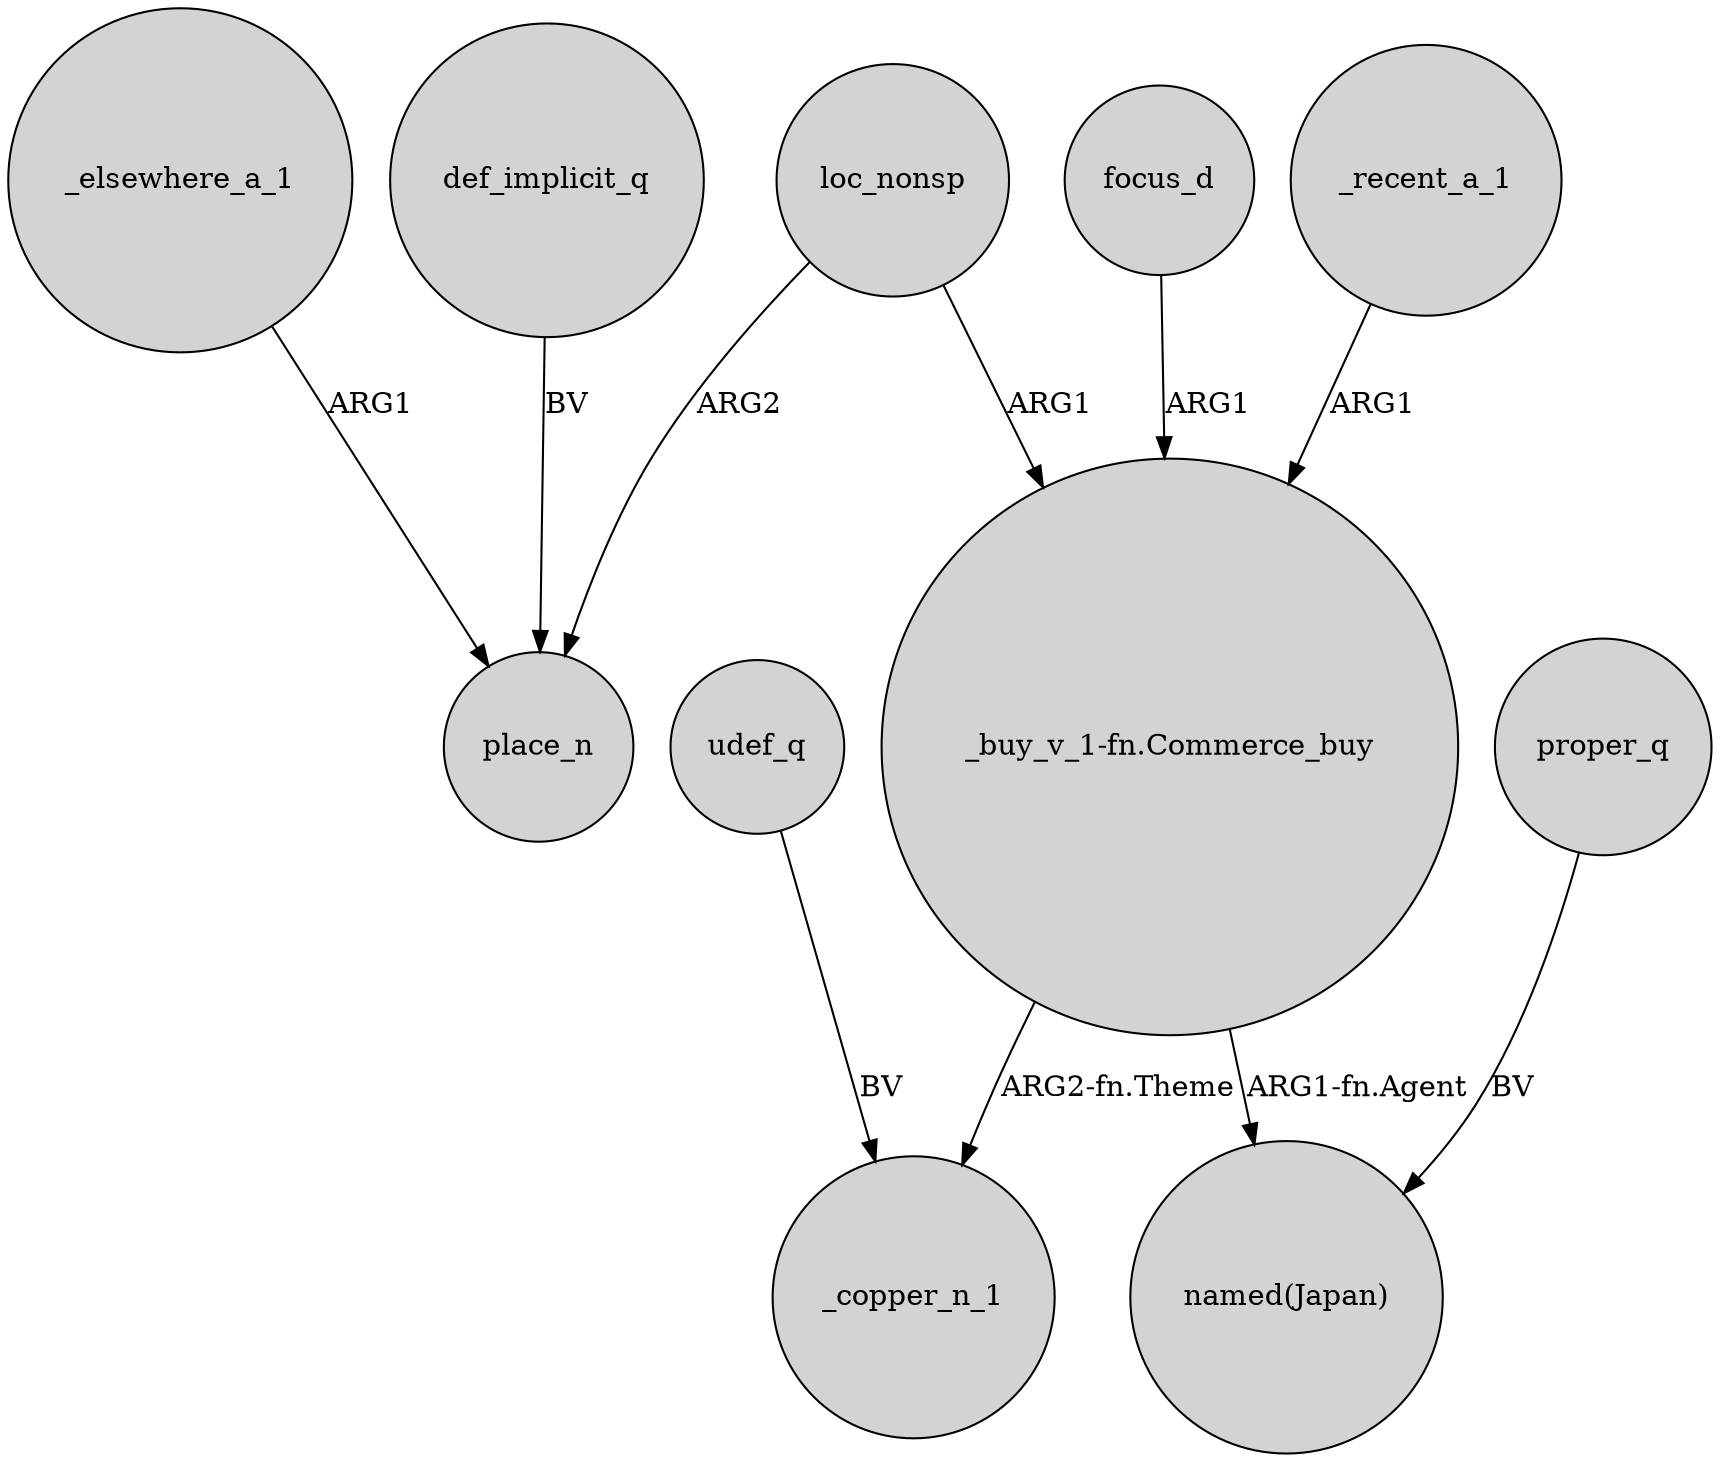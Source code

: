 digraph {
	node [shape=circle style=filled]
	loc_nonsp -> place_n [label=ARG2]
	focus_d -> "_buy_v_1-fn.Commerce_buy" [label=ARG1]
	udef_q -> _copper_n_1 [label=BV]
	_recent_a_1 -> "_buy_v_1-fn.Commerce_buy" [label=ARG1]
	def_implicit_q -> place_n [label=BV]
	_elsewhere_a_1 -> place_n [label=ARG1]
	"_buy_v_1-fn.Commerce_buy" -> _copper_n_1 [label="ARG2-fn.Theme"]
	proper_q -> "named(Japan)" [label=BV]
	loc_nonsp -> "_buy_v_1-fn.Commerce_buy" [label=ARG1]
	"_buy_v_1-fn.Commerce_buy" -> "named(Japan)" [label="ARG1-fn.Agent"]
}
